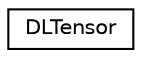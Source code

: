 digraph "Graphical Class Hierarchy"
{
 // LATEX_PDF_SIZE
  edge [fontname="Helvetica",fontsize="10",labelfontname="Helvetica",labelfontsize="10"];
  node [fontname="Helvetica",fontsize="10",shape=record];
  rankdir="LR";
  Node0 [label="DLTensor",height=0.2,width=0.4,color="black", fillcolor="white", style="filled",URL="$structDLTensor.html",tooltip="Plain C Tensor object, does not manage memory."];
}
